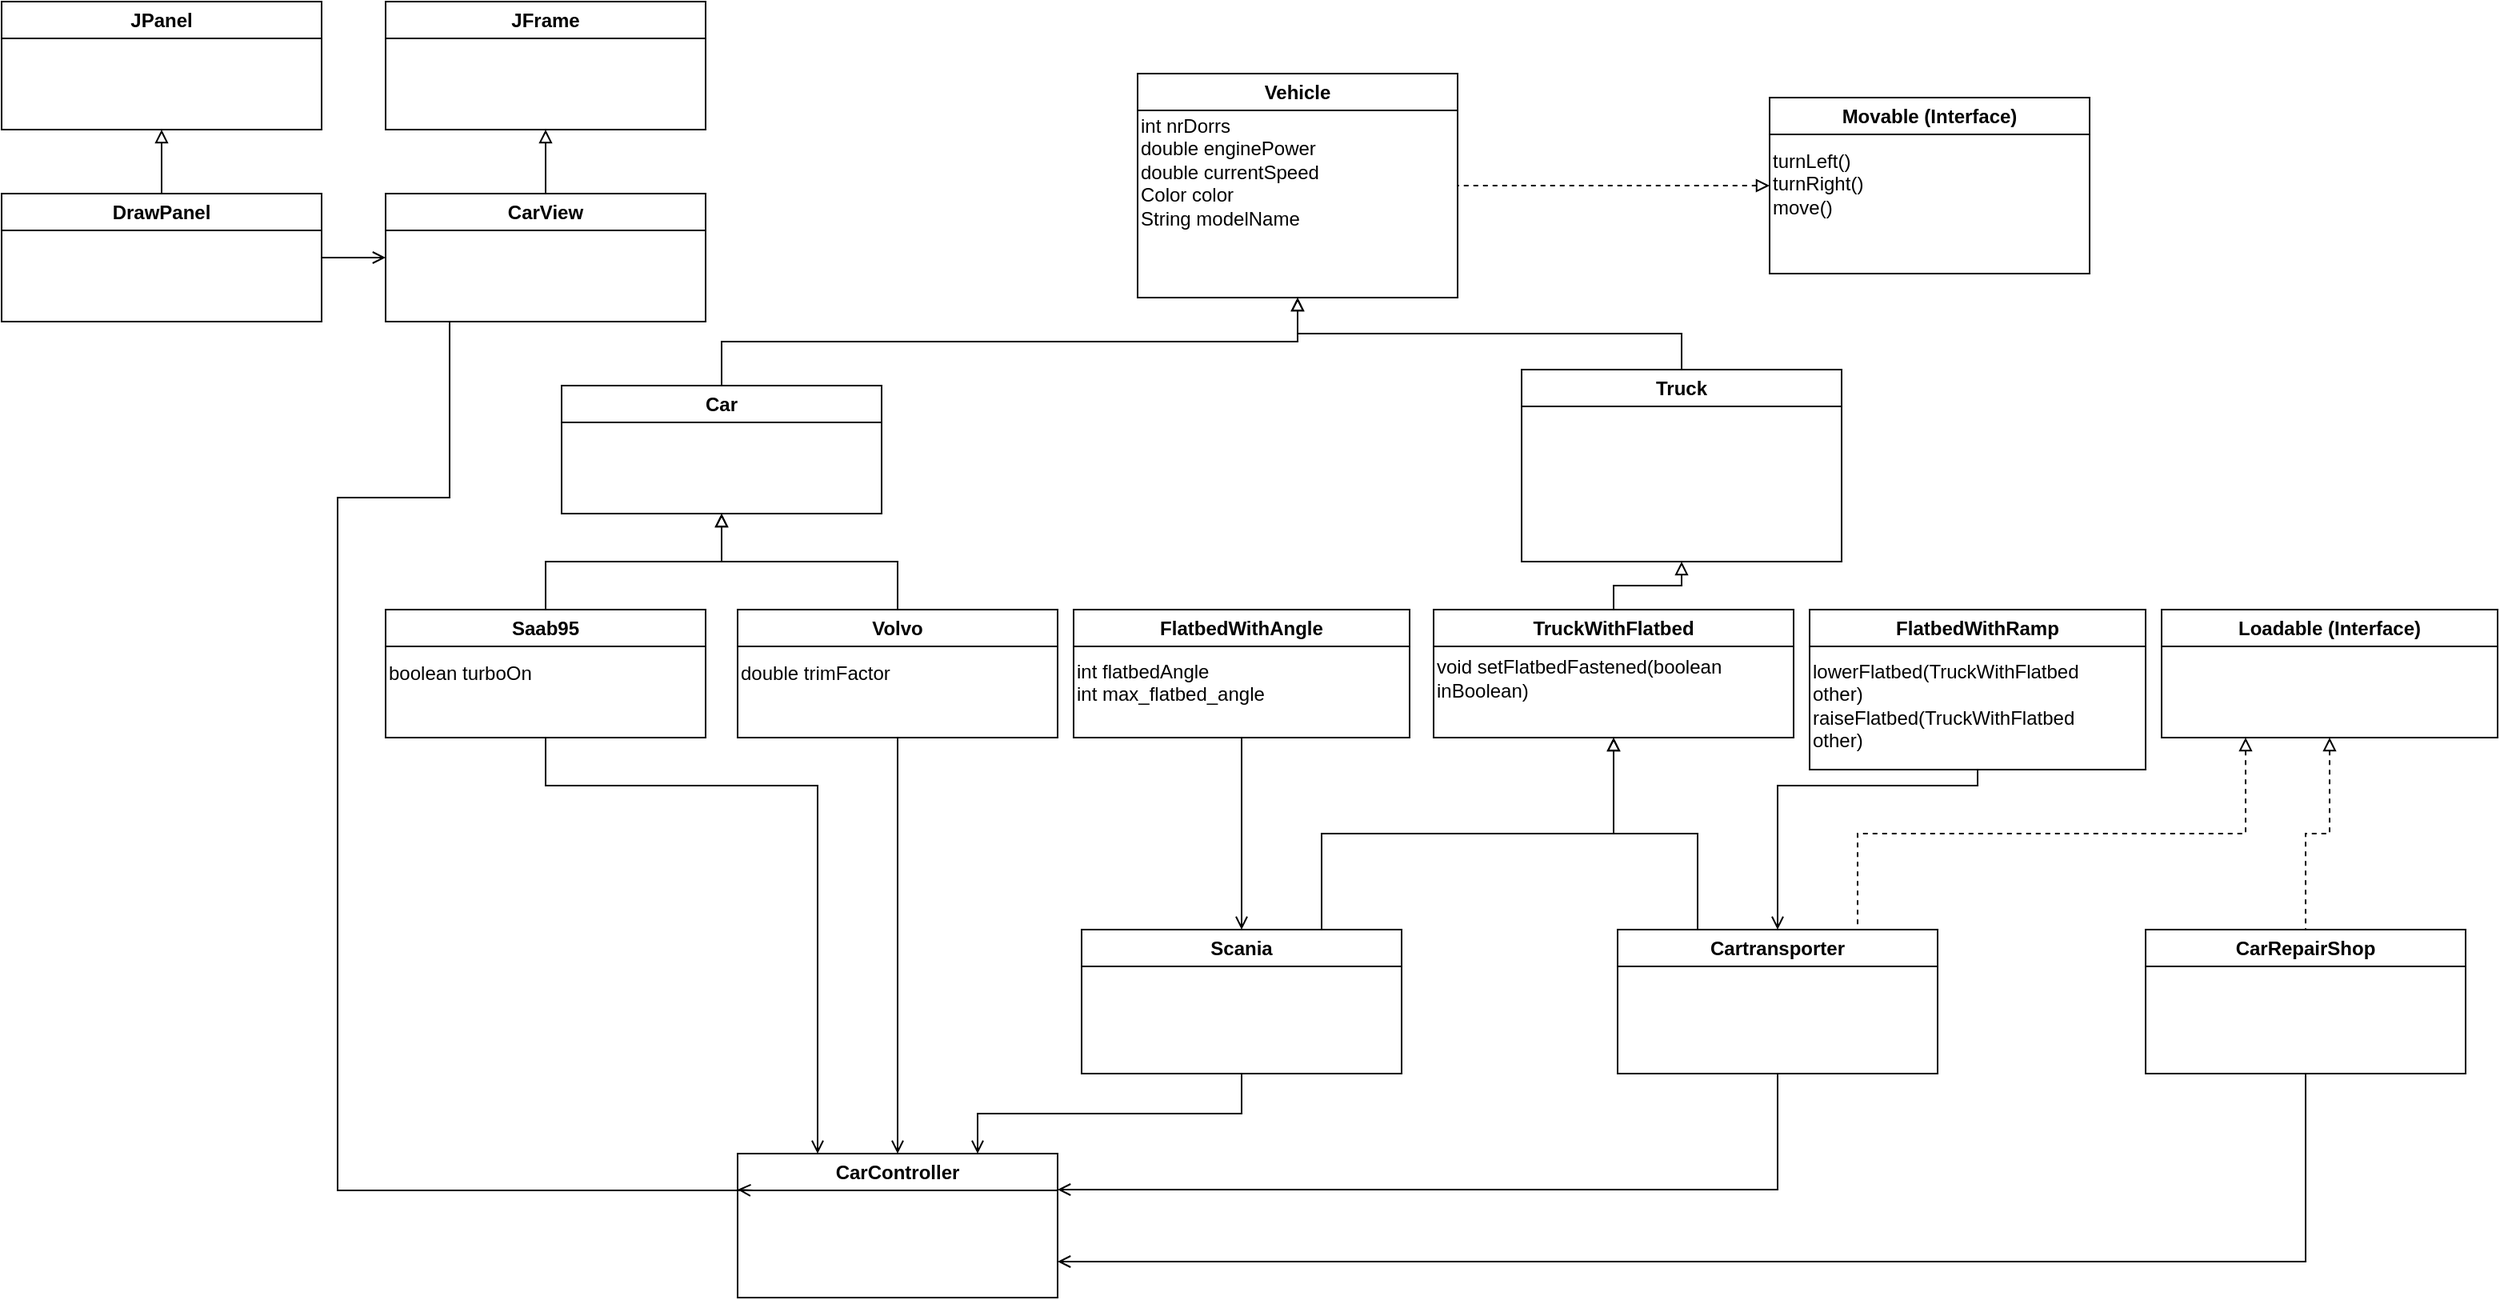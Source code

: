 <mxfile version="20.6.1" type="device"><diagram id="C5RBs43oDa-KdzZeNtuy" name="Lab3 UML"><mxGraphModel dx="3061" dy="2506" grid="1" gridSize="10" guides="1" tooltips="1" connect="1" arrows="1" fold="1" page="1" pageScale="1" pageWidth="827" pageHeight="1169" math="0" shadow="0"><root><mxCell id="WIyWlLk6GJQsqaUBKTNV-0"/><mxCell id="WIyWlLk6GJQsqaUBKTNV-1" parent="WIyWlLk6GJQsqaUBKTNV-0"/><mxCell id="eghmtkvscIwIYa59Lsom-1" value="Vehicle" style="swimlane;whiteSpace=wrap;html=1;" parent="WIyWlLk6GJQsqaUBKTNV-1" vertex="1"><mxGeometry x="-80" y="-1105" width="200" height="140" as="geometry"/></mxCell><mxCell id="pUzXJysFbgYIDONbxr1g-1" value="&lt;div style=&quot;&quot;&gt;&lt;span style=&quot;background-color: initial;&quot;&gt;int nrDorrs&lt;/span&gt;&lt;/div&gt;&lt;div style=&quot;&quot;&gt;double enginePower&lt;/div&gt;&lt;div style=&quot;&quot;&gt;double currentSpeed&lt;/div&gt;&lt;div style=&quot;&quot;&gt;Color color&lt;/div&gt;&lt;div style=&quot;&quot;&gt;String modelName&lt;/div&gt;" style="text;html=1;strokeColor=none;fillColor=none;align=left;verticalAlign=bottom;whiteSpace=wrap;rounded=0;" vertex="1" parent="eghmtkvscIwIYa59Lsom-1"><mxGeometry y="22.5" width="200" height="77.5" as="geometry"/></mxCell><mxCell id="eghmtkvscIwIYa59Lsom-17" style="edgeStyle=elbowEdgeStyle;orthogonalLoop=1;jettySize=auto;elbow=vertical;html=1;exitX=0.5;exitY=0;exitDx=0;exitDy=0;entryX=0.5;entryY=1;entryDx=0;entryDy=0;rounded=0;endArrow=block;endFill=0;" parent="WIyWlLk6GJQsqaUBKTNV-1" source="eghmtkvscIwIYa59Lsom-4" target="eghmtkvscIwIYa59Lsom-1" edge="1"><mxGeometry relative="1" as="geometry"/></mxCell><mxCell id="eghmtkvscIwIYa59Lsom-4" value="Car" style="swimlane;whiteSpace=wrap;html=1;" parent="WIyWlLk6GJQsqaUBKTNV-1" vertex="1" collapsed="1"><mxGeometry x="-440" y="-910" width="200" height="80" as="geometry"><mxRectangle x="40" y="-920" width="200" height="80" as="alternateBounds"/></mxGeometry></mxCell><mxCell id="eghmtkvscIwIYa59Lsom-46" style="edgeStyle=elbowEdgeStyle;rounded=0;orthogonalLoop=1;jettySize=auto;elbow=vertical;html=1;exitX=0.5;exitY=0;exitDx=0;exitDy=0;entryX=0.5;entryY=1;entryDx=0;entryDy=0;endArrow=block;endFill=0;" parent="WIyWlLk6GJQsqaUBKTNV-1" source="eghmtkvscIwIYa59Lsom-5" target="eghmtkvscIwIYa59Lsom-45" edge="1"><mxGeometry relative="1" as="geometry"/></mxCell><mxCell id="eghmtkvscIwIYa59Lsom-5" value="TruckWithFlatbed" style="swimlane;whiteSpace=wrap;html=1;" parent="WIyWlLk6GJQsqaUBKTNV-1" vertex="1"><mxGeometry x="105" y="-770" width="225" height="80" as="geometry"/></mxCell><mxCell id="pUzXJysFbgYIDONbxr1g-15" value="void setFlatbedFastened(boolean inBoolean)" style="text;html=1;strokeColor=none;fillColor=none;align=left;verticalAlign=middle;whiteSpace=wrap;rounded=0;" vertex="1" parent="eghmtkvscIwIYa59Lsom-5"><mxGeometry y="25" width="220" height="35" as="geometry"/></mxCell><mxCell id="eghmtkvscIwIYa59Lsom-24" style="edgeStyle=elbowEdgeStyle;rounded=0;orthogonalLoop=1;jettySize=auto;elbow=vertical;html=1;exitX=0.5;exitY=0;exitDx=0;exitDy=0;entryX=0.5;entryY=1;entryDx=0;entryDy=0;endArrow=block;endFill=0;" parent="WIyWlLk6GJQsqaUBKTNV-1" source="eghmtkvscIwIYa59Lsom-19" target="eghmtkvscIwIYa59Lsom-4" edge="1"><mxGeometry relative="1" as="geometry"/></mxCell><mxCell id="pUzXJysFbgYIDONbxr1g-31" style="edgeStyle=orthogonalEdgeStyle;rounded=0;orthogonalLoop=1;jettySize=auto;html=1;exitX=0.5;exitY=1;exitDx=0;exitDy=0;entryX=0.5;entryY=0;entryDx=0;entryDy=0;startArrow=none;startFill=0;endArrow=open;endFill=0;" edge="1" parent="WIyWlLk6GJQsqaUBKTNV-1" source="eghmtkvscIwIYa59Lsom-19" target="pUzXJysFbgYIDONbxr1g-26"><mxGeometry relative="1" as="geometry"/></mxCell><mxCell id="eghmtkvscIwIYa59Lsom-19" value="Volvo" style="swimlane;whiteSpace=wrap;html=1;" parent="WIyWlLk6GJQsqaUBKTNV-1" vertex="1"><mxGeometry x="-330" y="-770" width="200" height="80" as="geometry"/></mxCell><mxCell id="pUzXJysFbgYIDONbxr1g-7" value="double trimFactor" style="text;html=1;strokeColor=none;fillColor=none;align=left;verticalAlign=middle;whiteSpace=wrap;rounded=0;" vertex="1" parent="eghmtkvscIwIYa59Lsom-19"><mxGeometry y="25" width="120" height="30" as="geometry"/></mxCell><mxCell id="eghmtkvscIwIYa59Lsom-28" style="edgeStyle=elbowEdgeStyle;rounded=0;orthogonalLoop=1;jettySize=auto;elbow=vertical;html=1;exitX=0.5;exitY=0;exitDx=0;exitDy=0;entryX=0.5;entryY=1;entryDx=0;entryDy=0;endArrow=block;endFill=0;" parent="WIyWlLk6GJQsqaUBKTNV-1" source="eghmtkvscIwIYa59Lsom-25" target="eghmtkvscIwIYa59Lsom-4" edge="1"><mxGeometry relative="1" as="geometry"/></mxCell><mxCell id="pUzXJysFbgYIDONbxr1g-32" style="edgeStyle=orthogonalEdgeStyle;rounded=0;orthogonalLoop=1;jettySize=auto;html=1;exitX=0.5;exitY=1;exitDx=0;exitDy=0;entryX=0.25;entryY=0;entryDx=0;entryDy=0;startArrow=none;startFill=0;endArrow=open;endFill=0;" edge="1" parent="WIyWlLk6GJQsqaUBKTNV-1" source="eghmtkvscIwIYa59Lsom-25" target="pUzXJysFbgYIDONbxr1g-26"><mxGeometry relative="1" as="geometry"><Array as="points"><mxPoint x="-450" y="-660"/><mxPoint x="-280" y="-660"/></Array></mxGeometry></mxCell><mxCell id="eghmtkvscIwIYa59Lsom-25" value="Saab95" style="swimlane;whiteSpace=wrap;html=1;" parent="WIyWlLk6GJQsqaUBKTNV-1" vertex="1"><mxGeometry x="-550" y="-770" width="200" height="80" as="geometry"/></mxCell><mxCell id="pUzXJysFbgYIDONbxr1g-4" value="boolean turboOn" style="text;html=1;align=left;verticalAlign=middle;resizable=0;points=[];autosize=1;strokeColor=none;fillColor=none;" vertex="1" parent="eghmtkvscIwIYa59Lsom-25"><mxGeometry y="25" width="110" height="30" as="geometry"/></mxCell><mxCell id="eghmtkvscIwIYa59Lsom-41" style="edgeStyle=elbowEdgeStyle;rounded=0;orthogonalLoop=1;jettySize=auto;elbow=vertical;html=1;exitX=0.75;exitY=0;exitDx=0;exitDy=0;entryX=0.5;entryY=1;entryDx=0;entryDy=0;endArrow=block;endFill=0;" parent="WIyWlLk6GJQsqaUBKTNV-1" source="eghmtkvscIwIYa59Lsom-35" target="eghmtkvscIwIYa59Lsom-5" edge="1"><mxGeometry relative="1" as="geometry"/></mxCell><mxCell id="pUzXJysFbgYIDONbxr1g-33" style="edgeStyle=orthogonalEdgeStyle;rounded=0;orthogonalLoop=1;jettySize=auto;html=1;exitX=0.5;exitY=1;exitDx=0;exitDy=0;entryX=0.75;entryY=0;entryDx=0;entryDy=0;startArrow=none;startFill=0;endArrow=open;endFill=0;" edge="1" parent="WIyWlLk6GJQsqaUBKTNV-1" source="eghmtkvscIwIYa59Lsom-35" target="pUzXJysFbgYIDONbxr1g-26"><mxGeometry relative="1" as="geometry"/></mxCell><mxCell id="eghmtkvscIwIYa59Lsom-35" value="Scania" style="swimlane;whiteSpace=wrap;html=1;" parent="WIyWlLk6GJQsqaUBKTNV-1" vertex="1"><mxGeometry x="-115" y="-570" width="200" height="90" as="geometry"/></mxCell><mxCell id="eghmtkvscIwIYa59Lsom-42" style="edgeStyle=elbowEdgeStyle;rounded=0;orthogonalLoop=1;jettySize=auto;elbow=vertical;html=1;exitX=0.25;exitY=0;exitDx=0;exitDy=0;entryX=0.5;entryY=1;entryDx=0;entryDy=0;endArrow=block;endFill=0;" parent="WIyWlLk6GJQsqaUBKTNV-1" source="eghmtkvscIwIYa59Lsom-36" target="eghmtkvscIwIYa59Lsom-5" edge="1"><mxGeometry relative="1" as="geometry"/></mxCell><mxCell id="pUzXJysFbgYIDONbxr1g-34" style="edgeStyle=orthogonalEdgeStyle;rounded=0;orthogonalLoop=1;jettySize=auto;html=1;exitX=0.5;exitY=1;exitDx=0;exitDy=0;entryX=1;entryY=0.25;entryDx=0;entryDy=0;startArrow=none;startFill=0;endArrow=open;endFill=0;" edge="1" parent="WIyWlLk6GJQsqaUBKTNV-1" source="eghmtkvscIwIYa59Lsom-36" target="pUzXJysFbgYIDONbxr1g-26"><mxGeometry relative="1" as="geometry"/></mxCell><mxCell id="eghmtkvscIwIYa59Lsom-36" value="Cartransporter" style="swimlane;whiteSpace=wrap;html=1;" parent="WIyWlLk6GJQsqaUBKTNV-1" vertex="1"><mxGeometry x="220" y="-570" width="200" height="90" as="geometry"/></mxCell><mxCell id="eghmtkvscIwIYa59Lsom-47" style="edgeStyle=elbowEdgeStyle;rounded=0;orthogonalLoop=1;jettySize=auto;elbow=vertical;html=1;exitX=0.5;exitY=0;exitDx=0;exitDy=0;entryX=0.5;entryY=1;entryDx=0;entryDy=0;endArrow=block;endFill=0;" parent="WIyWlLk6GJQsqaUBKTNV-1" source="eghmtkvscIwIYa59Lsom-45" target="eghmtkvscIwIYa59Lsom-1" edge="1"><mxGeometry relative="1" as="geometry"/></mxCell><mxCell id="eghmtkvscIwIYa59Lsom-45" value="Truck" style="swimlane;whiteSpace=wrap;html=1;" parent="WIyWlLk6GJQsqaUBKTNV-1" vertex="1"><mxGeometry x="160" y="-920" width="200" height="120" as="geometry"/></mxCell><mxCell id="eghmtkvscIwIYa59Lsom-53" style="edgeStyle=elbowEdgeStyle;rounded=0;orthogonalLoop=1;jettySize=auto;elbow=vertical;html=1;exitX=0.5;exitY=1;exitDx=0;exitDy=0;endArrow=open;endFill=0;entryX=0.5;entryY=0;entryDx=0;entryDy=0;" parent="WIyWlLk6GJQsqaUBKTNV-1" source="eghmtkvscIwIYa59Lsom-48" target="eghmtkvscIwIYa59Lsom-36" edge="1"><mxGeometry relative="1" as="geometry"><mxPoint x="180" y="-610" as="targetPoint"/><Array as="points"><mxPoint x="320" y="-660"/></Array></mxGeometry></mxCell><mxCell id="eghmtkvscIwIYa59Lsom-66" style="edgeStyle=elbowEdgeStyle;rounded=0;orthogonalLoop=1;jettySize=auto;html=1;exitX=0.5;exitY=1;exitDx=0;exitDy=0;entryX=0.5;entryY=0;entryDx=0;entryDy=0;endArrow=open;endFill=0;elbow=vertical;" parent="WIyWlLk6GJQsqaUBKTNV-1" source="eghmtkvscIwIYa59Lsom-49" target="eghmtkvscIwIYa59Lsom-35" edge="1"><mxGeometry relative="1" as="geometry"><Array as="points"><mxPoint x="-10" y="-620"/></Array></mxGeometry></mxCell><mxCell id="eghmtkvscIwIYa59Lsom-49" value="FlatbedWithAngle" style="swimlane;whiteSpace=wrap;html=1;" parent="WIyWlLk6GJQsqaUBKTNV-1" vertex="1"><mxGeometry x="-120" y="-770" width="210" height="80" as="geometry"/></mxCell><mxCell id="pUzXJysFbgYIDONbxr1g-17" value="int flatbedAngle&lt;br&gt;int max_flatbed_angle" style="text;html=1;strokeColor=none;fillColor=none;align=left;verticalAlign=top;whiteSpace=wrap;rounded=0;" vertex="1" parent="eghmtkvscIwIYa59Lsom-49"><mxGeometry y="25" width="160" height="45" as="geometry"/></mxCell><mxCell id="eghmtkvscIwIYa59Lsom-58" style="edgeStyle=elbowEdgeStyle;rounded=0;orthogonalLoop=1;jettySize=auto;elbow=vertical;html=1;entryX=1;entryY=0.5;entryDx=0;entryDy=0;dashed=1;endArrow=none;endFill=0;startArrow=block;startFill=0;exitX=0;exitY=0.5;exitDx=0;exitDy=0;" parent="WIyWlLk6GJQsqaUBKTNV-1" source="eghmtkvscIwIYa59Lsom-56" target="eghmtkvscIwIYa59Lsom-1" edge="1"><mxGeometry relative="1" as="geometry"><mxPoint x="270" y="-1037" as="sourcePoint"/></mxGeometry></mxCell><mxCell id="eghmtkvscIwIYa59Lsom-56" value="Movable (Interface)" style="swimlane;whiteSpace=wrap;html=1;" parent="WIyWlLk6GJQsqaUBKTNV-1" vertex="1"><mxGeometry x="315" y="-1090" width="200" height="110" as="geometry"/></mxCell><mxCell id="pUzXJysFbgYIDONbxr1g-12" value="&lt;span style=&quot;&quot;&gt;turnLeft()&lt;/span&gt;&lt;br style=&quot;&quot;&gt;&lt;div style=&quot;&quot;&gt;&lt;span style=&quot;background-color: initial;&quot;&gt;turnRight()&lt;/span&gt;&lt;/div&gt;&lt;div style=&quot;&quot;&gt;&lt;span style=&quot;background-color: initial;&quot;&gt;move()&lt;/span&gt;&lt;/div&gt;" style="text;html=1;strokeColor=none;fillColor=none;align=left;verticalAlign=top;whiteSpace=wrap;rounded=0;" vertex="1" parent="eghmtkvscIwIYa59Lsom-56"><mxGeometry y="26.25" width="120" height="57.5" as="geometry"/></mxCell><mxCell id="eghmtkvscIwIYa59Lsom-59" style="edgeStyle=elbowEdgeStyle;rounded=0;orthogonalLoop=1;jettySize=auto;elbow=vertical;html=1;exitX=0.5;exitY=0;exitDx=0;exitDy=0;dashed=1;endArrow=open;endFill=0;" parent="WIyWlLk6GJQsqaUBKTNV-1" source="eghmtkvscIwIYa59Lsom-35" target="eghmtkvscIwIYa59Lsom-35" edge="1"><mxGeometry relative="1" as="geometry"/></mxCell><mxCell id="eghmtkvscIwIYa59Lsom-65" style="edgeStyle=elbowEdgeStyle;rounded=0;orthogonalLoop=1;jettySize=auto;html=1;exitX=0.5;exitY=1;exitDx=0;exitDy=0;entryX=0.5;entryY=0;entryDx=0;entryDy=0;dashed=1;endArrow=none;endFill=0;elbow=vertical;startArrow=block;startFill=0;" parent="WIyWlLk6GJQsqaUBKTNV-1" source="eghmtkvscIwIYa59Lsom-60" target="eghmtkvscIwIYa59Lsom-62" edge="1"><mxGeometry relative="1" as="geometry"/></mxCell><mxCell id="2I6XJBKB8F-GWro4GtJX-0" style="edgeStyle=orthogonalEdgeStyle;rounded=0;orthogonalLoop=1;jettySize=auto;html=1;exitX=0.25;exitY=1;exitDx=0;exitDy=0;entryX=0.75;entryY=0;entryDx=0;entryDy=0;dashed=1;startArrow=block;startFill=0;endArrow=none;endFill=0;" parent="WIyWlLk6GJQsqaUBKTNV-1" source="eghmtkvscIwIYa59Lsom-60" target="eghmtkvscIwIYa59Lsom-36" edge="1"><mxGeometry relative="1" as="geometry"/></mxCell><mxCell id="eghmtkvscIwIYa59Lsom-60" value="Loadable (Interface)" style="swimlane;whiteSpace=wrap;html=1;swimlaneFillColor=none;gradientColor=none;" parent="WIyWlLk6GJQsqaUBKTNV-1" vertex="1"><mxGeometry x="560" y="-770" width="210" height="80" as="geometry"/></mxCell><mxCell id="pUzXJysFbgYIDONbxr1g-35" style="edgeStyle=orthogonalEdgeStyle;rounded=0;orthogonalLoop=1;jettySize=auto;html=1;exitX=0.5;exitY=1;exitDx=0;exitDy=0;entryX=1;entryY=0.75;entryDx=0;entryDy=0;startArrow=none;startFill=0;endArrow=open;endFill=0;" edge="1" parent="WIyWlLk6GJQsqaUBKTNV-1" source="eghmtkvscIwIYa59Lsom-62" target="pUzXJysFbgYIDONbxr1g-26"><mxGeometry relative="1" as="geometry"/></mxCell><mxCell id="eghmtkvscIwIYa59Lsom-62" value="CarRepairShop" style="swimlane;whiteSpace=wrap;html=1;" parent="WIyWlLk6GJQsqaUBKTNV-1" vertex="1"><mxGeometry x="550" y="-570" width="200" height="90" as="geometry"/></mxCell><mxCell id="eghmtkvscIwIYa59Lsom-48" value="FlatbedWithRamp" style="swimlane;whiteSpace=wrap;html=1;" parent="WIyWlLk6GJQsqaUBKTNV-1" vertex="1"><mxGeometry x="340" y="-770" width="210" height="100" as="geometry"/></mxCell><mxCell id="pUzXJysFbgYIDONbxr1g-18" value="lowerFlatbed(TruckWithFlatbed other)&lt;br&gt;raiseFlatbed(TruckWithFlatbed other)" style="text;html=1;strokeColor=none;fillColor=none;align=left;verticalAlign=top;whiteSpace=wrap;rounded=0;" vertex="1" parent="eghmtkvscIwIYa59Lsom-48"><mxGeometry y="25" width="180" height="45" as="geometry"/></mxCell><mxCell id="pUzXJysFbgYIDONbxr1g-22" value="JPanel" style="swimlane;whiteSpace=wrap;html=1;align=center;" vertex="1" parent="WIyWlLk6GJQsqaUBKTNV-1"><mxGeometry x="-790" y="-1150" width="200" height="80" as="geometry"/></mxCell><mxCell id="pUzXJysFbgYIDONbxr1g-25" value="JFrame" style="swimlane;whiteSpace=wrap;html=1;" vertex="1" parent="WIyWlLk6GJQsqaUBKTNV-1"><mxGeometry x="-550" y="-1150" width="200" height="80" as="geometry"/></mxCell><mxCell id="pUzXJysFbgYIDONbxr1g-26" value="CarController" style="swimlane;whiteSpace=wrap;html=1;" vertex="1" parent="WIyWlLk6GJQsqaUBKTNV-1"><mxGeometry x="-330" y="-430" width="200" height="90" as="geometry"/></mxCell><mxCell id="pUzXJysFbgYIDONbxr1g-30" style="edgeStyle=orthogonalEdgeStyle;rounded=0;orthogonalLoop=1;jettySize=auto;html=1;exitX=0.5;exitY=0;exitDx=0;exitDy=0;entryX=0.5;entryY=1;entryDx=0;entryDy=0;startArrow=none;startFill=0;endArrow=block;endFill=0;" edge="1" parent="WIyWlLk6GJQsqaUBKTNV-1" source="pUzXJysFbgYIDONbxr1g-27" target="pUzXJysFbgYIDONbxr1g-25"><mxGeometry relative="1" as="geometry"/></mxCell><mxCell id="pUzXJysFbgYIDONbxr1g-36" style="edgeStyle=orthogonalEdgeStyle;rounded=0;orthogonalLoop=1;jettySize=auto;html=1;exitX=0.25;exitY=1;exitDx=0;exitDy=0;entryX=0;entryY=0.25;entryDx=0;entryDy=0;startArrow=none;startFill=0;endArrow=open;endFill=0;" edge="1" parent="WIyWlLk6GJQsqaUBKTNV-1" source="pUzXJysFbgYIDONbxr1g-27" target="pUzXJysFbgYIDONbxr1g-26"><mxGeometry relative="1" as="geometry"><Array as="points"><mxPoint x="-510" y="-950"/><mxPoint x="-510" y="-840"/><mxPoint x="-580" y="-840"/><mxPoint x="-580" y="-407"/><mxPoint x="-320" y="-407"/></Array></mxGeometry></mxCell><mxCell id="pUzXJysFbgYIDONbxr1g-27" value="CarView" style="swimlane;whiteSpace=wrap;html=1;" vertex="1" parent="WIyWlLk6GJQsqaUBKTNV-1"><mxGeometry x="-550" y="-1030" width="200" height="80" as="geometry"/></mxCell><mxCell id="pUzXJysFbgYIDONbxr1g-29" style="edgeStyle=orthogonalEdgeStyle;rounded=0;orthogonalLoop=1;jettySize=auto;html=1;exitX=0.5;exitY=0;exitDx=0;exitDy=0;entryX=0.5;entryY=1;entryDx=0;entryDy=0;startArrow=none;startFill=0;endArrow=block;endFill=0;" edge="1" parent="WIyWlLk6GJQsqaUBKTNV-1" source="pUzXJysFbgYIDONbxr1g-28" target="pUzXJysFbgYIDONbxr1g-22"><mxGeometry relative="1" as="geometry"/></mxCell><mxCell id="pUzXJysFbgYIDONbxr1g-42" style="edgeStyle=orthogonalEdgeStyle;rounded=0;orthogonalLoop=1;jettySize=auto;html=1;exitX=1;exitY=0.5;exitDx=0;exitDy=0;entryX=0;entryY=0.5;entryDx=0;entryDy=0;startArrow=none;startFill=0;endArrow=open;endFill=0;" edge="1" parent="WIyWlLk6GJQsqaUBKTNV-1" source="pUzXJysFbgYIDONbxr1g-28" target="pUzXJysFbgYIDONbxr1g-27"><mxGeometry relative="1" as="geometry"/></mxCell><mxCell id="pUzXJysFbgYIDONbxr1g-28" value="DrawPanel" style="swimlane;whiteSpace=wrap;html=1;" vertex="1" parent="WIyWlLk6GJQsqaUBKTNV-1"><mxGeometry x="-790" y="-1030" width="200" height="80" as="geometry"/></mxCell></root></mxGraphModel></diagram></mxfile>